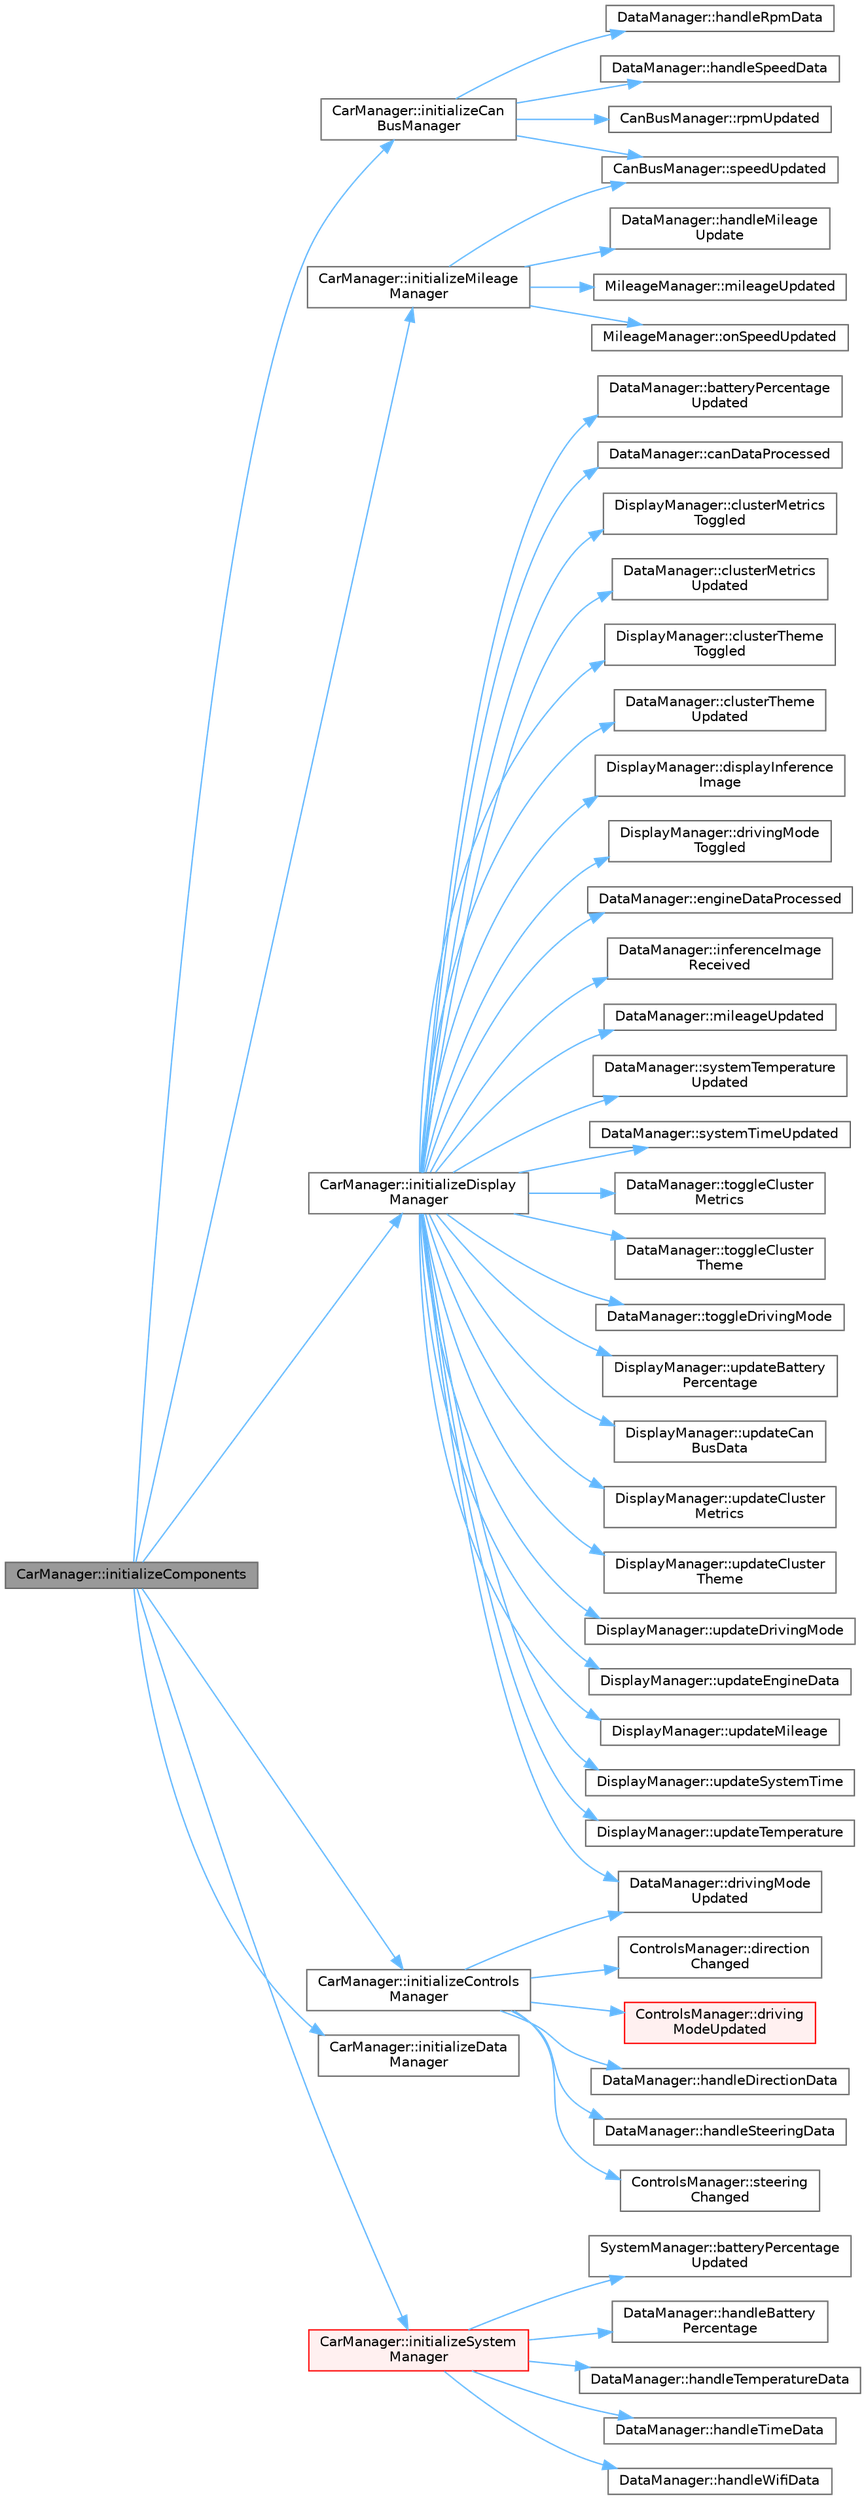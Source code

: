 digraph "CarManager::initializeComponents"
{
 // LATEX_PDF_SIZE
  bgcolor="transparent";
  edge [fontname=Helvetica,fontsize=10,labelfontname=Helvetica,labelfontsize=10];
  node [fontname=Helvetica,fontsize=10,shape=box,height=0.2,width=0.4];
  rankdir="LR";
  Node1 [id="Node000001",label="CarManager::initializeComponents",height=0.2,width=0.4,color="gray40", fillcolor="grey60", style="filled", fontcolor="black",tooltip="Initialize the components of the CarManager."];
  Node1 -> Node2 [id="edge1_Node000001_Node000002",color="steelblue1",style="solid",tooltip=" "];
  Node2 [id="Node000002",label="CarManager::initializeCan\lBusManager",height=0.2,width=0.4,color="grey40", fillcolor="white", style="filled",URL="$classCarManager.html#a33ab3dce383d94c8500b74ed21f56724",tooltip="Initialize the CanBusManager."];
  Node2 -> Node3 [id="edge2_Node000002_Node000003",color="steelblue1",style="solid",tooltip=" "];
  Node3 [id="Node000003",label="DataManager::handleRpmData",height=0.2,width=0.4,color="grey40", fillcolor="white", style="filled",URL="$classDataManager.html#a90ce082fe6b78b39835dfb6826a3b8f3",tooltip="Handle CAN data."];
  Node2 -> Node4 [id="edge3_Node000002_Node000004",color="steelblue1",style="solid",tooltip=" "];
  Node4 [id="Node000004",label="DataManager::handleSpeedData",height=0.2,width=0.4,color="grey40", fillcolor="white", style="filled",URL="$classDataManager.html#a9634f128fb690a5facc62a57efe9bcbc",tooltip="Handle Speed data."];
  Node2 -> Node5 [id="edge4_Node000002_Node000005",color="steelblue1",style="solid",tooltip=" "];
  Node5 [id="Node000005",label="CanBusManager::rpmUpdated",height=0.2,width=0.4,color="grey40", fillcolor="white", style="filled",URL="$classCanBusManager.html#a078fd69ae1f601a6a5792b41f5e6346a",tooltip="Signal emitted when the RPM is updated."];
  Node2 -> Node6 [id="edge5_Node000002_Node000006",color="steelblue1",style="solid",tooltip=" "];
  Node6 [id="Node000006",label="CanBusManager::speedUpdated",height=0.2,width=0.4,color="grey40", fillcolor="white", style="filled",URL="$classCanBusManager.html#a26fcbb1afe5a721954bec9f1ac62f991",tooltip="Signal emitted when the speed is updated."];
  Node1 -> Node7 [id="edge6_Node000001_Node000007",color="steelblue1",style="solid",tooltip=" "];
  Node7 [id="Node000007",label="CarManager::initializeControls\lManager",height=0.2,width=0.4,color="grey40", fillcolor="white", style="filled",URL="$classCarManager.html#a7d8d0d9b58a5ecc33e06cae2ccbdf184",tooltip="Initialize the ControlsManager."];
  Node7 -> Node8 [id="edge7_Node000007_Node000008",color="steelblue1",style="solid",tooltip=" "];
  Node8 [id="Node000008",label="ControlsManager::direction\lChanged",height=0.2,width=0.4,color="grey40", fillcolor="white", style="filled",URL="$classControlsManager.html#a8dc2e1cb0a9ddf10e37034404e7460b4",tooltip=" "];
  Node7 -> Node9 [id="edge8_Node000007_Node000009",color="steelblue1",style="solid",tooltip=" "];
  Node9 [id="Node000009",label="ControlsManager::driving\lModeUpdated",height=0.2,width=0.4,color="red", fillcolor="#FFF0F0", style="filled",URL="$classControlsManager.html#ad3cd1fa6493f5e17cc1806d993266fac",tooltip="Update the driving mode of the vehicle."];
  Node7 -> Node17 [id="edge9_Node000007_Node000017",color="steelblue1",style="solid",tooltip=" "];
  Node17 [id="Node000017",label="DataManager::drivingMode\lUpdated",height=0.2,width=0.4,color="grey40", fillcolor="white", style="filled",URL="$classDataManager.html#a7fb9e70b6b53f7dba26470ec79253e26",tooltip=" "];
  Node7 -> Node18 [id="edge10_Node000007_Node000018",color="steelblue1",style="solid",tooltip=" "];
  Node18 [id="Node000018",label="DataManager::handleDirectionData",height=0.2,width=0.4,color="grey40", fillcolor="white", style="filled",URL="$classDataManager.html#afcadf5c275fd6fd89c4199abebc8b03d",tooltip="Handle Direction data."];
  Node7 -> Node19 [id="edge11_Node000007_Node000019",color="steelblue1",style="solid",tooltip=" "];
  Node19 [id="Node000019",label="DataManager::handleSteeringData",height=0.2,width=0.4,color="grey40", fillcolor="white", style="filled",URL="$classDataManager.html#a8d76e60050120ecb940f90726e03cbf8",tooltip="Handle Steering data."];
  Node7 -> Node20 [id="edge12_Node000007_Node000020",color="steelblue1",style="solid",tooltip=" "];
  Node20 [id="Node000020",label="ControlsManager::steering\lChanged",height=0.2,width=0.4,color="grey40", fillcolor="white", style="filled",URL="$classControlsManager.html#af4a0e934840d2b38f783e6b52fedab38",tooltip=" "];
  Node1 -> Node21 [id="edge13_Node000001_Node000021",color="steelblue1",style="solid",tooltip=" "];
  Node21 [id="Node000021",label="CarManager::initializeData\lManager",height=0.2,width=0.4,color="grey40", fillcolor="white", style="filled",URL="$classCarManager.html#a769224555d7eec09ad4093819e3308d4",tooltip="Initialize the DataManager."];
  Node1 -> Node22 [id="edge14_Node000001_Node000022",color="steelblue1",style="solid",tooltip=" "];
  Node22 [id="Node000022",label="CarManager::initializeDisplay\lManager",height=0.2,width=0.4,color="grey40", fillcolor="white", style="filled",URL="$classCarManager.html#a3f09da6a2d42c870e12e4afce7f597c7",tooltip="Initialize the DisplayManager."];
  Node22 -> Node23 [id="edge15_Node000022_Node000023",color="steelblue1",style="solid",tooltip=" "];
  Node23 [id="Node000023",label="DataManager::batteryPercentage\lUpdated",height=0.2,width=0.4,color="grey40", fillcolor="white", style="filled",URL="$classDataManager.html#a03f614a2259b6a7070150d90ecfa987f",tooltip=" "];
  Node22 -> Node24 [id="edge16_Node000022_Node000024",color="steelblue1",style="solid",tooltip=" "];
  Node24 [id="Node000024",label="DataManager::canDataProcessed",height=0.2,width=0.4,color="grey40", fillcolor="white", style="filled",URL="$classDataManager.html#a812d9f0255b242b0a6633db48a6891bc",tooltip=" "];
  Node22 -> Node25 [id="edge17_Node000022_Node000025",color="steelblue1",style="solid",tooltip=" "];
  Node25 [id="Node000025",label="DisplayManager::clusterMetrics\lToggled",height=0.2,width=0.4,color="grey40", fillcolor="white", style="filled",URL="$classDisplayManager.html#a3392adf2d8bef0ab47c7902e0856885e",tooltip="Signal emitted when the cluster metrics are toggled."];
  Node22 -> Node26 [id="edge18_Node000022_Node000026",color="steelblue1",style="solid",tooltip=" "];
  Node26 [id="Node000026",label="DataManager::clusterMetrics\lUpdated",height=0.2,width=0.4,color="grey40", fillcolor="white", style="filled",URL="$classDataManager.html#ad56e4d5b4b20325d107ec1106d7a8e00",tooltip=" "];
  Node22 -> Node27 [id="edge19_Node000022_Node000027",color="steelblue1",style="solid",tooltip=" "];
  Node27 [id="Node000027",label="DisplayManager::clusterTheme\lToggled",height=0.2,width=0.4,color="grey40", fillcolor="white", style="filled",URL="$classDisplayManager.html#a50e1e94a5955249b3ade32dff937c3ae",tooltip="Signal emitted when the cluster theme is toggled."];
  Node22 -> Node28 [id="edge20_Node000022_Node000028",color="steelblue1",style="solid",tooltip=" "];
  Node28 [id="Node000028",label="DataManager::clusterTheme\lUpdated",height=0.2,width=0.4,color="grey40", fillcolor="white", style="filled",URL="$classDataManager.html#ac740653a483138547160f4ae47dde1ec",tooltip=" "];
  Node22 -> Node29 [id="edge21_Node000022_Node000029",color="steelblue1",style="solid",tooltip=" "];
  Node29 [id="Node000029",label="DisplayManager::displayInference\lImage",height=0.2,width=0.4,color="grey40", fillcolor="white", style="filled",URL="$classDisplayManager.html#ad64cf34b13e705e178352628e8c4d6d1",tooltip=" "];
  Node22 -> Node30 [id="edge22_Node000022_Node000030",color="steelblue1",style="solid",tooltip=" "];
  Node30 [id="Node000030",label="DisplayManager::drivingMode\lToggled",height=0.2,width=0.4,color="grey40", fillcolor="white", style="filled",URL="$classDisplayManager.html#a82ccd56efaf1a42e2e2823a4fbaec4a0",tooltip="Signal emitted when the driving mode is toggled."];
  Node22 -> Node17 [id="edge23_Node000022_Node000017",color="steelblue1",style="solid",tooltip=" "];
  Node22 -> Node31 [id="edge24_Node000022_Node000031",color="steelblue1",style="solid",tooltip=" "];
  Node31 [id="Node000031",label="DataManager::engineDataProcessed",height=0.2,width=0.4,color="grey40", fillcolor="white", style="filled",URL="$classDataManager.html#a23da75da1d1fa2d90c7f885b850b515d",tooltip=" "];
  Node22 -> Node32 [id="edge25_Node000022_Node000032",color="steelblue1",style="solid",tooltip=" "];
  Node32 [id="Node000032",label="DataManager::inferenceImage\lReceived",height=0.2,width=0.4,color="grey40", fillcolor="white", style="filled",URL="$classDataManager.html#a8c30ee4d3de864314e8592d92326ee89",tooltip=" "];
  Node22 -> Node33 [id="edge26_Node000022_Node000033",color="steelblue1",style="solid",tooltip=" "];
  Node33 [id="Node000033",label="DataManager::mileageUpdated",height=0.2,width=0.4,color="grey40", fillcolor="white", style="filled",URL="$classDataManager.html#a2c9bf3e56e1df0820ad431a96b27686d",tooltip=" "];
  Node22 -> Node34 [id="edge27_Node000022_Node000034",color="steelblue1",style="solid",tooltip=" "];
  Node34 [id="Node000034",label="DataManager::systemTemperature\lUpdated",height=0.2,width=0.4,color="grey40", fillcolor="white", style="filled",URL="$classDataManager.html#aec107b5ae90d533648f43f9a13f244fe",tooltip=" "];
  Node22 -> Node35 [id="edge28_Node000022_Node000035",color="steelblue1",style="solid",tooltip=" "];
  Node35 [id="Node000035",label="DataManager::systemTimeUpdated",height=0.2,width=0.4,color="grey40", fillcolor="white", style="filled",URL="$classDataManager.html#a05b992d115227acbc96affac049888d4",tooltip=" "];
  Node22 -> Node36 [id="edge29_Node000022_Node000036",color="steelblue1",style="solid",tooltip=" "];
  Node36 [id="Node000036",label="DataManager::toggleCluster\lMetrics",height=0.2,width=0.4,color="grey40", fillcolor="white", style="filled",URL="$classDataManager.html#a08ec424331443675ba3c31b1a50da50c",tooltip="Toggle the cluster metrics."];
  Node22 -> Node37 [id="edge30_Node000022_Node000037",color="steelblue1",style="solid",tooltip=" "];
  Node37 [id="Node000037",label="DataManager::toggleCluster\lTheme",height=0.2,width=0.4,color="grey40", fillcolor="white", style="filled",URL="$classDataManager.html#a8ba9ea7dd957fadef8c562f0865ff55e",tooltip="Toggle the cluster theme."];
  Node22 -> Node38 [id="edge31_Node000022_Node000038",color="steelblue1",style="solid",tooltip=" "];
  Node38 [id="Node000038",label="DataManager::toggleDrivingMode",height=0.2,width=0.4,color="grey40", fillcolor="white", style="filled",URL="$classDataManager.html#a820db17b9b1aa9a70cbdc8ef05a46584",tooltip="Toggle the driving mode."];
  Node22 -> Node39 [id="edge32_Node000022_Node000039",color="steelblue1",style="solid",tooltip=" "];
  Node39 [id="Node000039",label="DisplayManager::updateBattery\lPercentage",height=0.2,width=0.4,color="grey40", fillcolor="white", style="filled",URL="$classDisplayManager.html#abd05bbcd46db02809b4f69043b0f5bde",tooltip="Updates the battery percentage on the display."];
  Node22 -> Node40 [id="edge33_Node000022_Node000040",color="steelblue1",style="solid",tooltip=" "];
  Node40 [id="Node000040",label="DisplayManager::updateCan\lBusData",height=0.2,width=0.4,color="grey40", fillcolor="white", style="filled",URL="$classDisplayManager.html#abebd3e93be5761533885e1fdf03c34cb",tooltip="Updates the CAN bus data on the display."];
  Node22 -> Node41 [id="edge34_Node000022_Node000041",color="steelblue1",style="solid",tooltip=" "];
  Node41 [id="Node000041",label="DisplayManager::updateCluster\lMetrics",height=0.2,width=0.4,color="grey40", fillcolor="white", style="filled",URL="$classDisplayManager.html#ac098d036b85f24328a11731da7b2196f",tooltip="Updates the cluster metrics on the display."];
  Node22 -> Node42 [id="edge35_Node000022_Node000042",color="steelblue1",style="solid",tooltip=" "];
  Node42 [id="Node000042",label="DisplayManager::updateCluster\lTheme",height=0.2,width=0.4,color="grey40", fillcolor="white", style="filled",URL="$classDisplayManager.html#a0c970606c6077d168cf6f4ad63dc4fcc",tooltip="Updates the cluster theme on the display."];
  Node22 -> Node43 [id="edge36_Node000022_Node000043",color="steelblue1",style="solid",tooltip=" "];
  Node43 [id="Node000043",label="DisplayManager::updateDrivingMode",height=0.2,width=0.4,color="grey40", fillcolor="white", style="filled",URL="$classDisplayManager.html#a06d94f6ce20c23eaa1e25bc6e8c9496a",tooltip="Updates the driving mode on the display."];
  Node22 -> Node44 [id="edge37_Node000022_Node000044",color="steelblue1",style="solid",tooltip=" "];
  Node44 [id="Node000044",label="DisplayManager::updateEngineData",height=0.2,width=0.4,color="grey40", fillcolor="white", style="filled",URL="$classDisplayManager.html#aca4a27c20086ba98ae87490fb3d7867e",tooltip="Updates the engine data on the display."];
  Node22 -> Node45 [id="edge38_Node000022_Node000045",color="steelblue1",style="solid",tooltip=" "];
  Node45 [id="Node000045",label="DisplayManager::updateMileage",height=0.2,width=0.4,color="grey40", fillcolor="white", style="filled",URL="$classDisplayManager.html#aef67b2d47859a3a6ef96d622925c84c2",tooltip="Updates the mileage on the display."];
  Node22 -> Node46 [id="edge39_Node000022_Node000046",color="steelblue1",style="solid",tooltip=" "];
  Node46 [id="Node000046",label="DisplayManager::updateSystemTime",height=0.2,width=0.4,color="grey40", fillcolor="white", style="filled",URL="$classDisplayManager.html#aa871409b067196dc448ce1cec4ad1437",tooltip="Updates the system time on the display."];
  Node22 -> Node47 [id="edge40_Node000022_Node000047",color="steelblue1",style="solid",tooltip=" "];
  Node47 [id="Node000047",label="DisplayManager::updateTemperature",height=0.2,width=0.4,color="grey40", fillcolor="white", style="filled",URL="$classDisplayManager.html#a002b346babdbbdf852f9121a32e80e9d",tooltip="Updates the temperature on the display."];
  Node1 -> Node48 [id="edge41_Node000001_Node000048",color="steelblue1",style="solid",tooltip=" "];
  Node48 [id="Node000048",label="CarManager::initializeMileage\lManager",height=0.2,width=0.4,color="grey40", fillcolor="white", style="filled",URL="$classCarManager.html#a5bf066ce114aea750d5d71c7618a9ac1",tooltip="Initialize the MileageManager."];
  Node48 -> Node49 [id="edge42_Node000048_Node000049",color="steelblue1",style="solid",tooltip=" "];
  Node49 [id="Node000049",label="DataManager::handleMileage\lUpdate",height=0.2,width=0.4,color="grey40", fillcolor="white", style="filled",URL="$classDataManager.html#aa15248dd048e25abe66a9120056c5eb9",tooltip="Handle Engine data."];
  Node48 -> Node50 [id="edge43_Node000048_Node000050",color="steelblue1",style="solid",tooltip=" "];
  Node50 [id="Node000050",label="MileageManager::mileageUpdated",height=0.2,width=0.4,color="grey40", fillcolor="white", style="filled",URL="$classMileageManager.html#abdfcf1b966a300db82a8347ef9454000",tooltip=" "];
  Node48 -> Node51 [id="edge44_Node000048_Node000051",color="steelblue1",style="solid",tooltip=" "];
  Node51 [id="Node000051",label="MileageManager::onSpeedUpdated",height=0.2,width=0.4,color="grey40", fillcolor="white", style="filled",URL="$classMileageManager.html#af314c5425f519dea34b5edcac8bce4d9",tooltip="Handles the speed updated signal."];
  Node48 -> Node6 [id="edge45_Node000048_Node000006",color="steelblue1",style="solid",tooltip=" "];
  Node1 -> Node52 [id="edge46_Node000001_Node000052",color="steelblue1",style="solid",tooltip=" "];
  Node52 [id="Node000052",label="CarManager::initializeSystem\lManager",height=0.2,width=0.4,color="red", fillcolor="#FFF0F0", style="filled",URL="$classCarManager.html#a0898d82016d07e29823bd6e1ff7d379a",tooltip="Initialize the SystemManager."];
  Node52 -> Node53 [id="edge47_Node000052_Node000053",color="steelblue1",style="solid",tooltip=" "];
  Node53 [id="Node000053",label="SystemManager::batteryPercentage\lUpdated",height=0.2,width=0.4,color="grey40", fillcolor="white", style="filled",URL="$classSystemManager.html#a1d37beeb680ddc03026295dcdf7e4bc3",tooltip=" "];
  Node52 -> Node54 [id="edge48_Node000052_Node000054",color="steelblue1",style="solid",tooltip=" "];
  Node54 [id="Node000054",label="DataManager::handleBattery\lPercentage",height=0.2,width=0.4,color="grey40", fillcolor="white", style="filled",URL="$classDataManager.html#ac5bb6cd13af677b42ff0ce32c05b4337",tooltip="Handle Battery Percentage data."];
  Node52 -> Node55 [id="edge49_Node000052_Node000055",color="steelblue1",style="solid",tooltip=" "];
  Node55 [id="Node000055",label="DataManager::handleTemperatureData",height=0.2,width=0.4,color="grey40", fillcolor="white", style="filled",URL="$classDataManager.html#a866f45795ff896aecf89d853f4f1ac48",tooltip="Handle Temperature data."];
  Node52 -> Node56 [id="edge50_Node000052_Node000056",color="steelblue1",style="solid",tooltip=" "];
  Node56 [id="Node000056",label="DataManager::handleTimeData",height=0.2,width=0.4,color="grey40", fillcolor="white", style="filled",URL="$classDataManager.html#a0198245d11fb32c03ebeb4169b223001",tooltip="Handle Time data."];
  Node52 -> Node57 [id="edge51_Node000052_Node000057",color="steelblue1",style="solid",tooltip=" "];
  Node57 [id="Node000057",label="DataManager::handleWifiData",height=0.2,width=0.4,color="grey40", fillcolor="white", style="filled",URL="$classDataManager.html#aafaa2c92f70e5a3296caeab490c29de9",tooltip="Handle WiFi data."];
}
